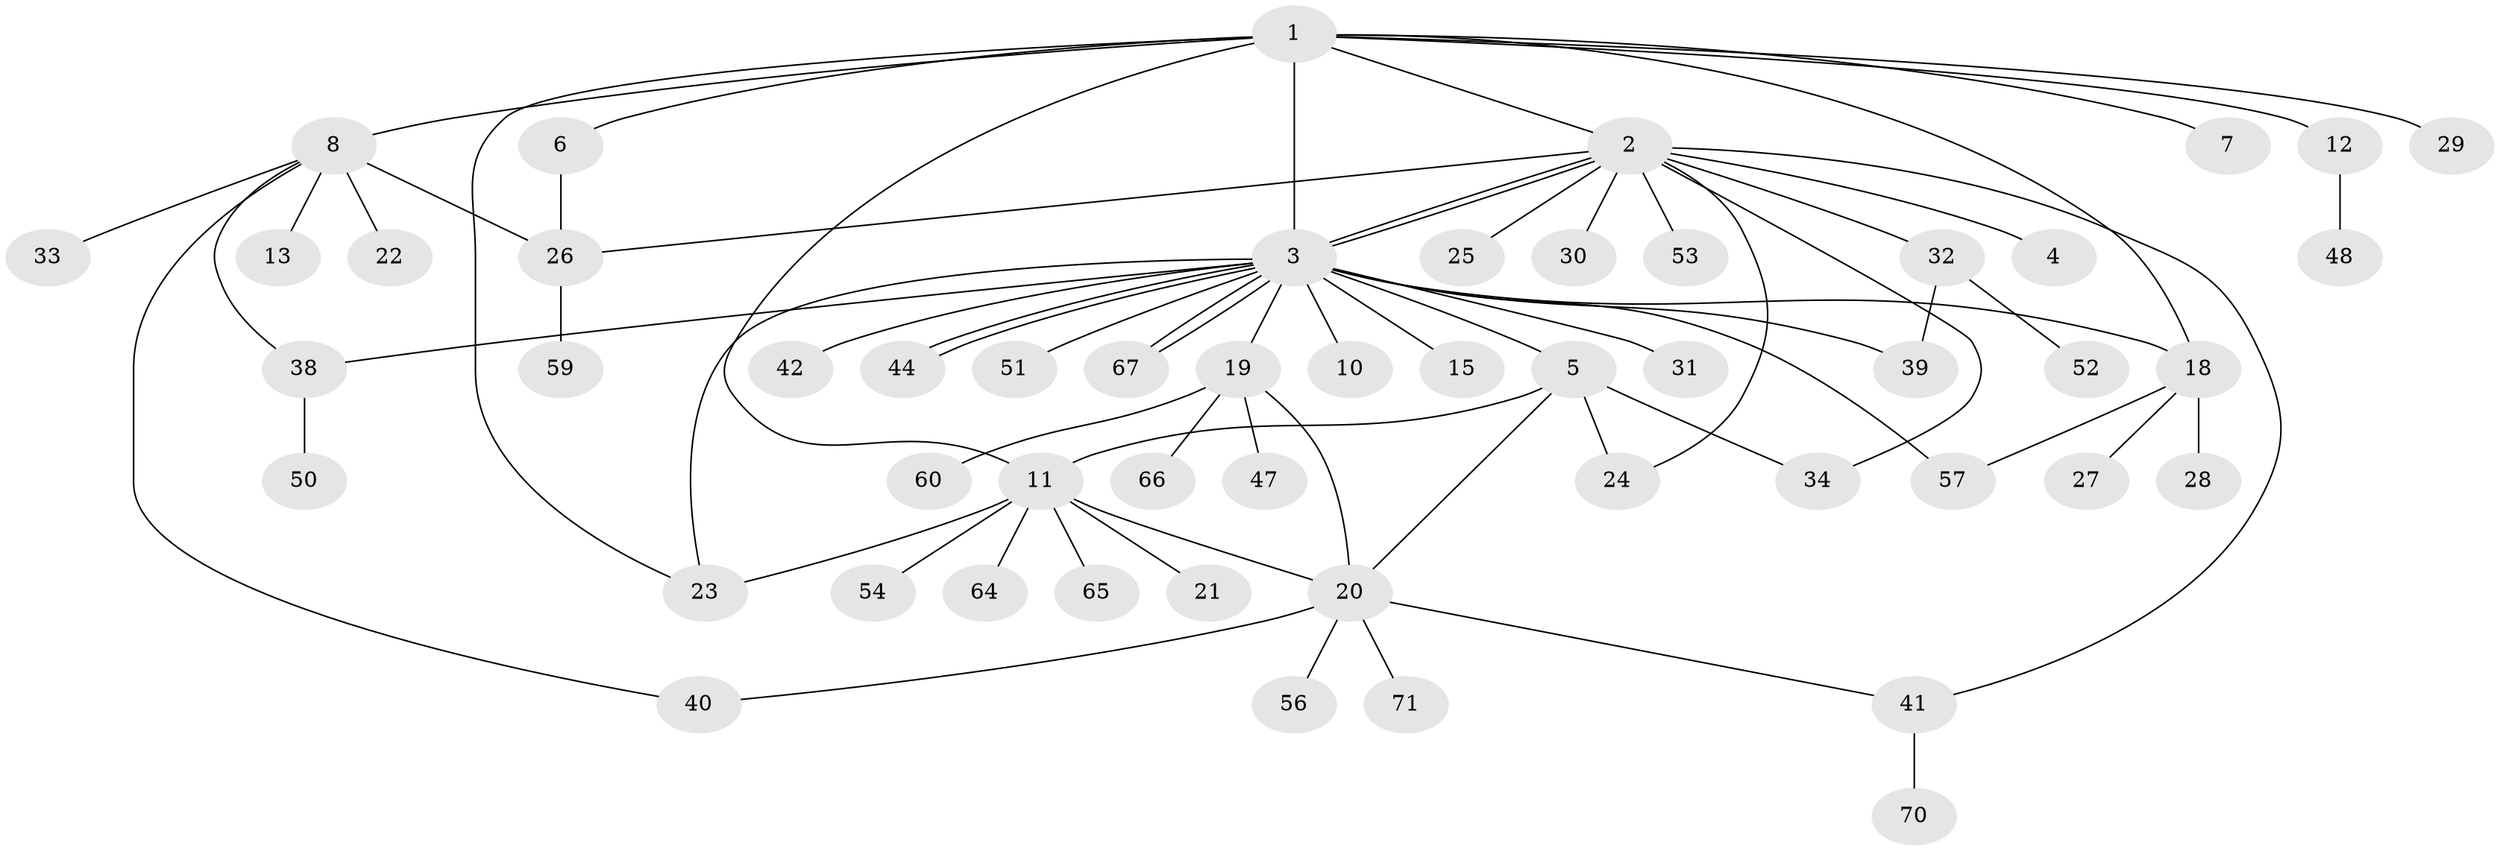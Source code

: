 // original degree distribution, {12: 0.028169014084507043, 15: 0.014084507042253521, 1: 0.5211267605633803, 5: 0.04225352112676056, 2: 0.2112676056338028, 8: 0.028169014084507043, 7: 0.014084507042253521, 6: 0.028169014084507043, 3: 0.08450704225352113, 4: 0.028169014084507043}
// Generated by graph-tools (version 1.1) at 2025/41/03/06/25 10:41:52]
// undirected, 53 vertices, 71 edges
graph export_dot {
graph [start="1"]
  node [color=gray90,style=filled];
  1 [super="+35"];
  2 [super="+45"];
  3 [super="+17"];
  4;
  5 [super="+14"];
  6 [super="+49"];
  7;
  8 [super="+9"];
  10 [super="+46"];
  11 [super="+16"];
  12;
  13;
  15;
  18 [super="+68"];
  19 [super="+43"];
  20 [super="+36"];
  21;
  22;
  23 [super="+58"];
  24 [super="+37"];
  25;
  26 [super="+69"];
  27;
  28;
  29;
  30;
  31;
  32;
  33;
  34 [super="+62"];
  38;
  39;
  40;
  41 [super="+55"];
  42;
  44 [super="+63"];
  47;
  48 [super="+61"];
  50;
  51;
  52;
  53;
  54;
  56;
  57;
  59;
  60;
  64;
  65;
  66;
  67;
  70;
  71;
  1 -- 2;
  1 -- 3;
  1 -- 6;
  1 -- 7;
  1 -- 8 [weight=2];
  1 -- 12;
  1 -- 18;
  1 -- 23;
  1 -- 29;
  1 -- 11;
  2 -- 3;
  2 -- 3;
  2 -- 4;
  2 -- 25;
  2 -- 26;
  2 -- 30;
  2 -- 32;
  2 -- 41;
  2 -- 53;
  2 -- 34;
  2 -- 24;
  3 -- 5;
  3 -- 10;
  3 -- 15;
  3 -- 19;
  3 -- 38;
  3 -- 39;
  3 -- 44;
  3 -- 44;
  3 -- 67;
  3 -- 67;
  3 -- 18;
  3 -- 51;
  3 -- 57;
  3 -- 42;
  3 -- 31;
  3 -- 23;
  5 -- 11;
  5 -- 20;
  5 -- 34;
  5 -- 24;
  6 -- 26;
  8 -- 13;
  8 -- 22;
  8 -- 26;
  8 -- 33;
  8 -- 38;
  8 -- 40;
  11 -- 64;
  11 -- 65;
  11 -- 20;
  11 -- 21;
  11 -- 54;
  11 -- 23;
  12 -- 48;
  18 -- 27;
  18 -- 28;
  18 -- 57;
  19 -- 47;
  19 -- 60;
  19 -- 66;
  19 -- 20;
  20 -- 40;
  20 -- 41;
  20 -- 56;
  20 -- 71;
  26 -- 59;
  32 -- 39;
  32 -- 52;
  38 -- 50;
  41 -- 70;
}
